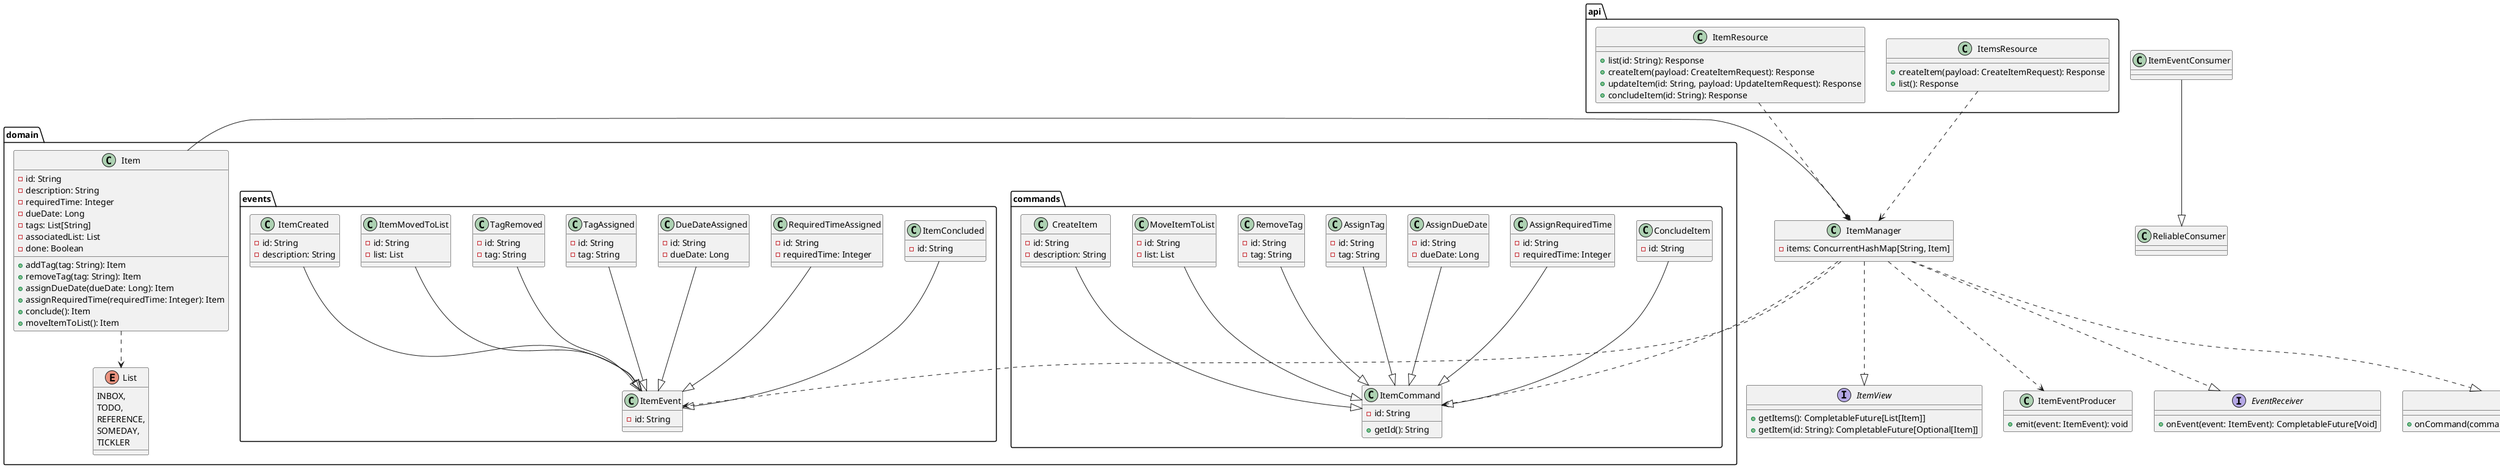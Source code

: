 @startuml

package api {

    class ItemsResource {
        +createItem(payload: CreateItemRequest): Response
        +list(): Response
    }

    class ItemResource {
        +list(id: String): Response
        +createItem(payload: CreateItemRequest): Response
        +updateItem(id: String, payload: UpdateItemRequest): Response
        +concludeItem(id: String): Response
    }
}

interface EventReceiver {
    +onEvent(event: ItemEvent): CompletableFuture[Void]
}

interface CommandHandler {
    +onCommand(command: ItemCommand): CompletableFuture[Void]
}

interface ItemView {
    +getItems(): CompletableFuture[List[Item]]
    +getItem(id: String): CompletableFuture[Optional[Item]]
}

class ItemManager {

    -items: ConcurrentHashMap[String, Item]
}

ItemManager ..|> CommandHandler
ItemManager ..|> EventReceiver
ItemManager ..|> ItemView

class ItemEventProducer {
    +emit(event: ItemEvent): void
}

class ItemEventConsumer

ItemEventConsumer --|> ReliableConsumer
ItemManager ..> ItemEventProducer

package domain {

    class Item {

        -id: String
        -description: String
        -requiredTime: Integer
        -dueDate: Long
        -tags: List[String]
        -associatedList: List
        -done: Boolean

        +addTag(tag: String): Item
        +removeTag(tag: String): Item
        +assignDueDate(dueDate: Long): Item
        +assignRequiredTime(requiredTime: Integer): Item
        +conclude(): Item
        +moveItemToList(): Item
    }

    enum List {

        INBOX,
        TODO,
        REFERENCE,
        SOMEDAY,
        TICKLER
    }

    package commands {

        class ItemCommand {
            -id: String
            +getId(): String
        }

        class CreateItem {
            -id: String
            -description: String
        }

        class ConcludeItem {
            -id: String
        }

        class AssignRequiredTime {
            -id: String
            -requiredTime: Integer
        }

        class AssignDueDate {
            -id: String
            -dueDate: Long
        }

        class AssignTag {
            -id: String
            -tag: String
        }

        class RemoveTag {
            -id: String
            -tag: String
        }

        class MoveItemToList {
            -id: String
            -list: List
        }

    }

    package events {

        class ItemEvent {
            -id: String
        }

        class ItemCreated {
            -id: String
            -description: String
        }

        class ItemConcluded {
            -id: String
        }

        class RequiredTimeAssigned {
            -id: String
            -requiredTime: Integer
        }

        class DueDateAssigned {
            -id: String
            -dueDate: Long
        }

        class TagAssigned {
            -id: String
            -tag: String
        }

        class TagRemoved {
            -id: String
            -tag: String
        }

        class ItemMovedToList {
            -id: String
            -list: List
        }
    }
}

ItemsResource ..> ItemManager
ItemResource ..> ItemManager

ItemManager *- Item
ItemManager ..> ItemCommand
ItemManager ..> ItemEvent
Item ..> List

CreateItem --|> ItemCommand
ConcludeItem --|> ItemCommand
AssignRequiredTime --|> ItemCommand
AssignDueDate --|> ItemCommand
AssignTag --|> ItemCommand
RemoveTag --|> ItemCommand
MoveItemToList --|> ItemCommand

ItemCreated --|> ItemEvent
ItemConcluded --|> ItemEvent
RequiredTimeAssigned --|> ItemEvent
DueDateAssigned --|> ItemEvent
TagAssigned --|> ItemEvent
TagRemoved --|> ItemEvent
ItemMovedToList --|> ItemEvent

@enduml